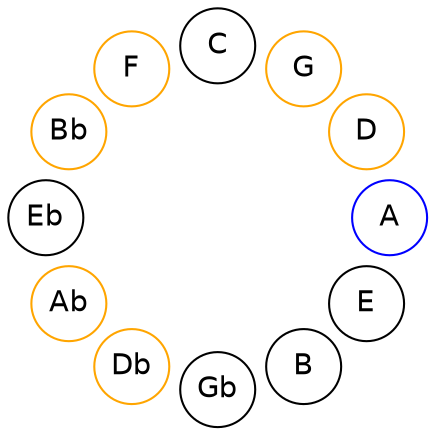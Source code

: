 
graph {

layout = circo;
mindist = .1

node [shape = circle, fontname = Helvetica, margin = 0]
edge [style=invis]

subgraph 1 {
	E -- B -- Gb -- Db -- Ab -- Eb -- Bb -- F -- C -- G -- D -- A -- E
}

Db [color=orange];
Ab [color=orange];
Bb [color=orange];
F [color=orange];
G [color=orange];
D [color=orange];
A [color=blue];
}
